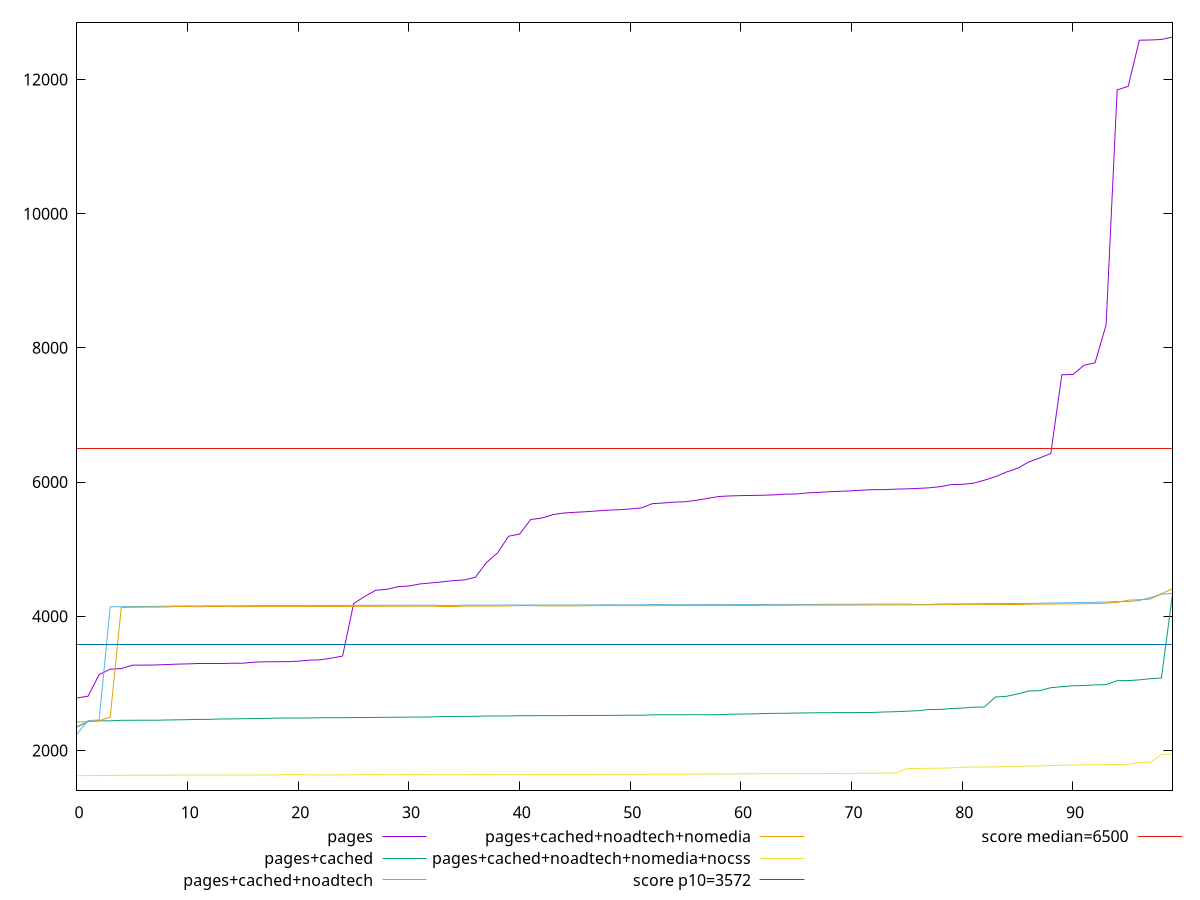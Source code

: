 reset

$pages <<EOF
0 2782.5210000000006
1 2808.6949999999997
2 3130.751
3 3211.86
4 3220.1820000000002
5 3271.304
6 3271.742
7 3273.3825000000006
8 3279.595
9 3286.1240000000007
10 3290.1040000000003
11 3290.63
12 3290.6319999999996
13 3295.4379999999996
14 3300.196
15 3300.278
16 3315.8560000000007
17 3321.3645000000006
18 3322.424
19 3323.077500000001
20 3330.5860000000002
21 3346.2160000000003
22 3351.2700000000004
23 3376.4580000000005
24 3406.5914999999995
25 4189.954
26 4295.9855
27 4387.773000000001
28 4401.0265
29 4440.5485
30 4451.561
31 4481.690500000001
32 4497.044000000001
33 4512.75
34 4531.211
35 4541.0515000000005
36 4580.546
37 4800.468499999999
38 4943.224499999999
39 5192.507
40 5225.024
41 5441.6615
42 5463.255000000001
43 5514.117999999999
44 5539.335999999999
45 5549.347499999999
46 5558.192
47 5570.205999999999
48 5581.5920000000015
49 5588.232
50 5599.043999999999
51 5615.075999999999
52 5678.224999999999
53 5688.152000000001
54 5701.563999999999
55 5706.6939999999995
56 5729.965000000001
57 5757.047
58 5785.192499999998
59 5793.219999999998
60 5798.209999999999
61 5800.203000000001
62 5803.933499999999
63 5808.7815
64 5820.1385
65 5821.927
66 5838.423
67 5846.412
68 5855.973499999998
69 5862.419999999999
70 5870.184499999999
71 5879.528499999999
72 5887.4659999999985
73 5887.698999999999
74 5894.745500000001
75 5898.6245
76 5905.278999999999
77 5914.3475
78 5931.3285000000005
79 5962.254500000001
80 5966.6005000000005
81 5982.808999999999
82 6028.380500000001
83 6080.633000000002
84 6150.285
85 6204.551
86 6299.3965
87 6359.914999999999
88 6425.352500000001
89 7598.957999999999
90 7603.719000000002
91 7740.866499999998
92 7777.190000000001
93 8342.033
94 11844.846
95 11898.629999999997
96 12585.413
97 12588.892
98 12596.336
99 12632.19
EOF

$pagesCached <<EOF
0 2352.8495000000003
1 2429.0625
2 2441.67
3 2441.7825
4 2449.17
5 2449.8374999999996
6 2449.9275000000007
7 2450.13
8 2453.8125
9 2456.3925
10 2459.0475000000006
11 2462.9355000000005
12 2463.4875
13 2469.255
14 2469.537
15 2472.7349999999997
16 2474.3099999999995
17 2477.1000000000004
18 2481.735
19 2483.0250000000005
20 2483.647500000001
21 2484.0674999999997
22 2487.5849999999996
23 2487.7349999999997
24 2488.0650000000005
25 2490.106500000001
26 2491.4385
27 2492.6775
28 2493.9449999999997
29 2495.3055000000004
30 2496.6675000000005
31 2496.9525000000003
32 2498.8499999999995
33 2505.0299999999997
34 2506.7475000000004
35 2508.18
36 2508.9825
37 2512.8900000000003
38 2513.7975
39 2514.1275
40 2518.0199999999995
41 2518.2825000000003
42 2518.4699999999993
43 2518.7850000000008
44 2519.1825
45 2520.5099999999998
46 2520.5250000000005
47 2521.8225
48 2522.4224999999997
49 2523.8295000000007
50 2524.9464999999996
51 2525.2425000000003
52 2531.1375000000007
53 2531.9175000000005
54 2531.9849999999997
55 2532.0600000000004
56 2532.9075000000003
57 2533.1775
58 2533.7625000000003
59 2539.62
60 2542.531000000001
61 2544.4275
62 2549.9475
63 2553.0599999999995
64 2553.5099999999998
65 2557.3804999999998
66 2559.6450000000004
67 2562.2699999999995
68 2563.0215
69 2563.53
70 2564.0284999999994
71 2565.285
72 2566.9425
73 2573.5125000000007
74 2577.8615
75 2584.6799999999994
76 2591.9775
77 2610.4875
78 2610.9450000000006
79 2625.0225
80 2631.4529999999995
81 2644.7474999999995
82 2647.3325000000004
83 2796.118000000001
84 2806.9820000000004
85 2841.9900000000002
86 2885.9310000000005
87 2891.3100000000004
88 2935.2870000000007
89 2949.792999999999
90 2963.888
91 2967.2909999999997
92 2977.4170000000004
93 2981.4629999999997
94 3039.9029999999993
95 3040.8690000000006
96 3051.9340000000007
97 3069.4719999999998
98 3079.683000000001
99 4329.7725
EOF

$pagesCachedNoadtech <<EOF
0 2245.366
1 2445.36
2 2454.6849999999995
3 4140.923999999999
4 4142.468000000001
5 4143.668
6 4146.164000000001
7 4146.296
8 4149.780000000001
9 4151.512000000001
10 4154.629199999999
11 4154.76
12 4155.116
13 4155.887999999999
14 4156.147999999999
15 4157.059999999999
16 4157.96
17 4160.6248
18 4160.835999999999
19 4160.976000000001
20 4160.996000000001
21 4161.064
22 4161.224
23 4161.464
24 4161.632
25 4162.335999999999
26 4163.564
27 4163.888000000001
28 4164.112
29 4164.371999999999
30 4164.531999999999
31 4164.588
32 4165.103999999999
33 4165.544
34 4165.576
35 4165.871999999999
36 4166.124
37 4166.464
38 4166.852000000001
39 4167.3
40 4167.42
41 4167.639999999999
42 4167.899999999999
43 4168.08
44 4168.364
45 4168.655999999999
46 4168.928
47 4169.371999999999
48 4170.688
49 4171.200000000001
50 4171.528399999999
51 4171.664000000001
52 4171.915999999999
53 4171.9439999999995
54 4172.096
55 4172.487999999999
56 4173.468
57 4173.848
58 4174.244000000001
59 4174.304
60 4174.376
61 4174.404000000001
62 4174.908
63 4175.907999999999
64 4175.964
65 4176.112
66 4176.128000000001
67 4176.88
68 4177.88
69 4178.84
70 4179.26
71 4179.700000000001
72 4180.064
73 4180.136
74 4180.908799999999
75 4181.654
76 4182.131999999999
77 4182.188
78 4182.804
79 4184.003999999999
80 4184.451999999999
81 4184.844
82 4187.34
83 4188.688
84 4189.724
85 4189.771999999999
86 4191.136
87 4193.728
88 4197.444
89 4200.127200000001
90 4202.164000000001
91 4206.942800000001
92 4207.959999999999
93 4212.82
94 4219.027599999999
95 4219.244000000001
96 4236.432000000001
97 4278.487999999999
98 4327.481199999999
99 4342.740000000001
EOF

$pagesCachedNoadtechNomedia <<EOF
0 2425.3505
1 2429.455
2 2444.63425
3 2497.3025
4 4131.868000000001
5 4133.896000000001
6 4134.631999999999
7 4136.6759999999995
8 4137.2919999999995
9 4138.308000000001
10 4138.312
11 4140.224
12 4142.276
13 4142.299999999999
14 4142.363999999999
15 4142.816000000001
16 4143.012000000001
17 4143.1720000000005
18 4143.387999999999
19 4143.5560000000005
20 4143.804400000001
21 4143.852000000001
22 4145.423999999999
23 4145.923999999999
24 4146.62
25 4147.7588
26 4148.62
27 4148.724
28 4149.34
29 4149.451999999999
30 4150.4128
31 4150.668
32 4150.91
33 4150.9864
34 4151.0108
35 4151.768
36 4151.863999999999
37 4152.32
38 4152.768
39 4153.54
40 4153.804
41 4153.844000000001
42 4153.888
43 4154
44 4154.26
45 4154.784
46 4155.66
47 4156.616
48 4156.624
49 4156.791999999999
50 4157.0112
51 4157.116
52 4157.792
53 4158.532
54 4158.652
55 4159.504
56 4160.816000000001
57 4161.5296
58 4161.82
59 4161.942
60 4162.832
61 4162.889999999999
62 4162.956
63 4163.548000000001
64 4163.732400000001
65 4165.100000000001
66 4165.312
67 4165.412
68 4166.509599999999
69 4166.643999999999
70 4166.780000000002
71 4168.02
72 4169.368000000001
73 4169.696
74 4170.028
75 4170.7119999999995
76 4170.88
77 4171.487999999999
78 4172.280000000001
79 4174.2624
80 4176.776
81 4177.299999999999
82 4177.4276
83 4177.915999999999
84 4177.98
85 4178.0160000000005
86 4178.956000000001
87 4182.34
88 4182.451999999999
89 4183.46
90 4185.168
91 4186.468000000001
92 4188.9800000000005
93 4195.316000000001
94 4205.66
95 4240.236000000001
96 4246.76
97 4255.028
98 4338.371999999999
99 4410.812
EOF

$pagesCachedNoadtechNomediaNocss <<EOF
0 1622.5395000000003
1 1625.75
2 1625.869
3 1627.4473
4 1628.8545
5 1630.3505
6 1630.71395
7 1631.4325
8 1632.0325
9 1632.2399999999998
10 1632.5150499999995
11 1632.7194999999997
12 1632.866
13 1633.0675
14 1633.2400000000002
15 1633.696
16 1634.0448000000001
17 1634.3865
18 1634.9629999999997
19 1635.0349999999999
20 1635.0549499999997
21 1635.4205000000002
22 1635.6308
23 1635.7749999999999
24 1636.3745000000001
25 1636.4209999999996
26 1636.984
27 1637.0456499999996
28 1637.5715
29 1637.9835
30 1638.0504999999998
31 1638.087
32 1638.3979999999997
33 1638.5937
34 1638.9035
35 1638.9465000000002
36 1639.0885000000003
37 1639.1155000000003
38 1639.3169999999998
39 1639.3625
40 1639.497
41 1640.7813999999998
42 1641.29475
43 1641.67765
44 1641.7374999999997
45 1641.8378
46 1642.0089999999998
47 1643.076
48 1643.9804499999998
49 1644.5279999999998
50 1644.7910000000002
51 1644.8235
52 1645.1631499999999
53 1645.2259999999999
54 1645.6495
55 1645.7195000000002
56 1648.0295999999998
57 1648.4940000000001
58 1650.2454000000002
59 1650.71435
60 1651.4609999999998
61 1652.2681
62 1653.187
63 1653.2559999999999
64 1653.344
65 1653.78465
66 1655.0415
67 1655.3165000000001
68 1656.306
69 1657.1785
70 1657.48385
71 1658.534
72 1659.5475
73 1662.6950000000002
74 1662.98545
75 1729.0699999999997
76 1731.9769999999999
77 1734.1265
78 1735.2795
79 1739.458
80 1750.247
81 1752.9850000000001
82 1753.74
83 1754.9934999999998
84 1760.8715
85 1763.0869999999998
86 1767.0710000000004
87 1769.4050000000002
88 1775.285
89 1779.6408
90 1783.0749999999998
91 1785.4050000000002
92 1786.355
93 1788.5200000000002
94 1790.6844999999998
95 1793.39
96 1822.5099999999998
97 1822.77
98 1939.9800000000002
99 1943.964
EOF

set key outside below
set xrange [0:99]
set yrange [1402.3464900000004:12852.383010000001]
set trange [1402.3464900000004:12852.383010000001]
set terminal svg size 640, 580 enhanced background rgb 'white'
set output "report_00025_2021-02-22T21:38:55.199Z/first-cpu-idle/comparison/sorted/all_raw.svg"

plot $pages title "pages" with line, \
     $pagesCached title "pages+cached" with line, \
     $pagesCachedNoadtech title "pages+cached+noadtech" with line, \
     $pagesCachedNoadtechNomedia title "pages+cached+noadtech+nomedia" with line, \
     $pagesCachedNoadtechNomediaNocss title "pages+cached+noadtech+nomedia+nocss" with line, \
     3572 title "score p10=3572", \
     6500 title "score median=6500"

reset
